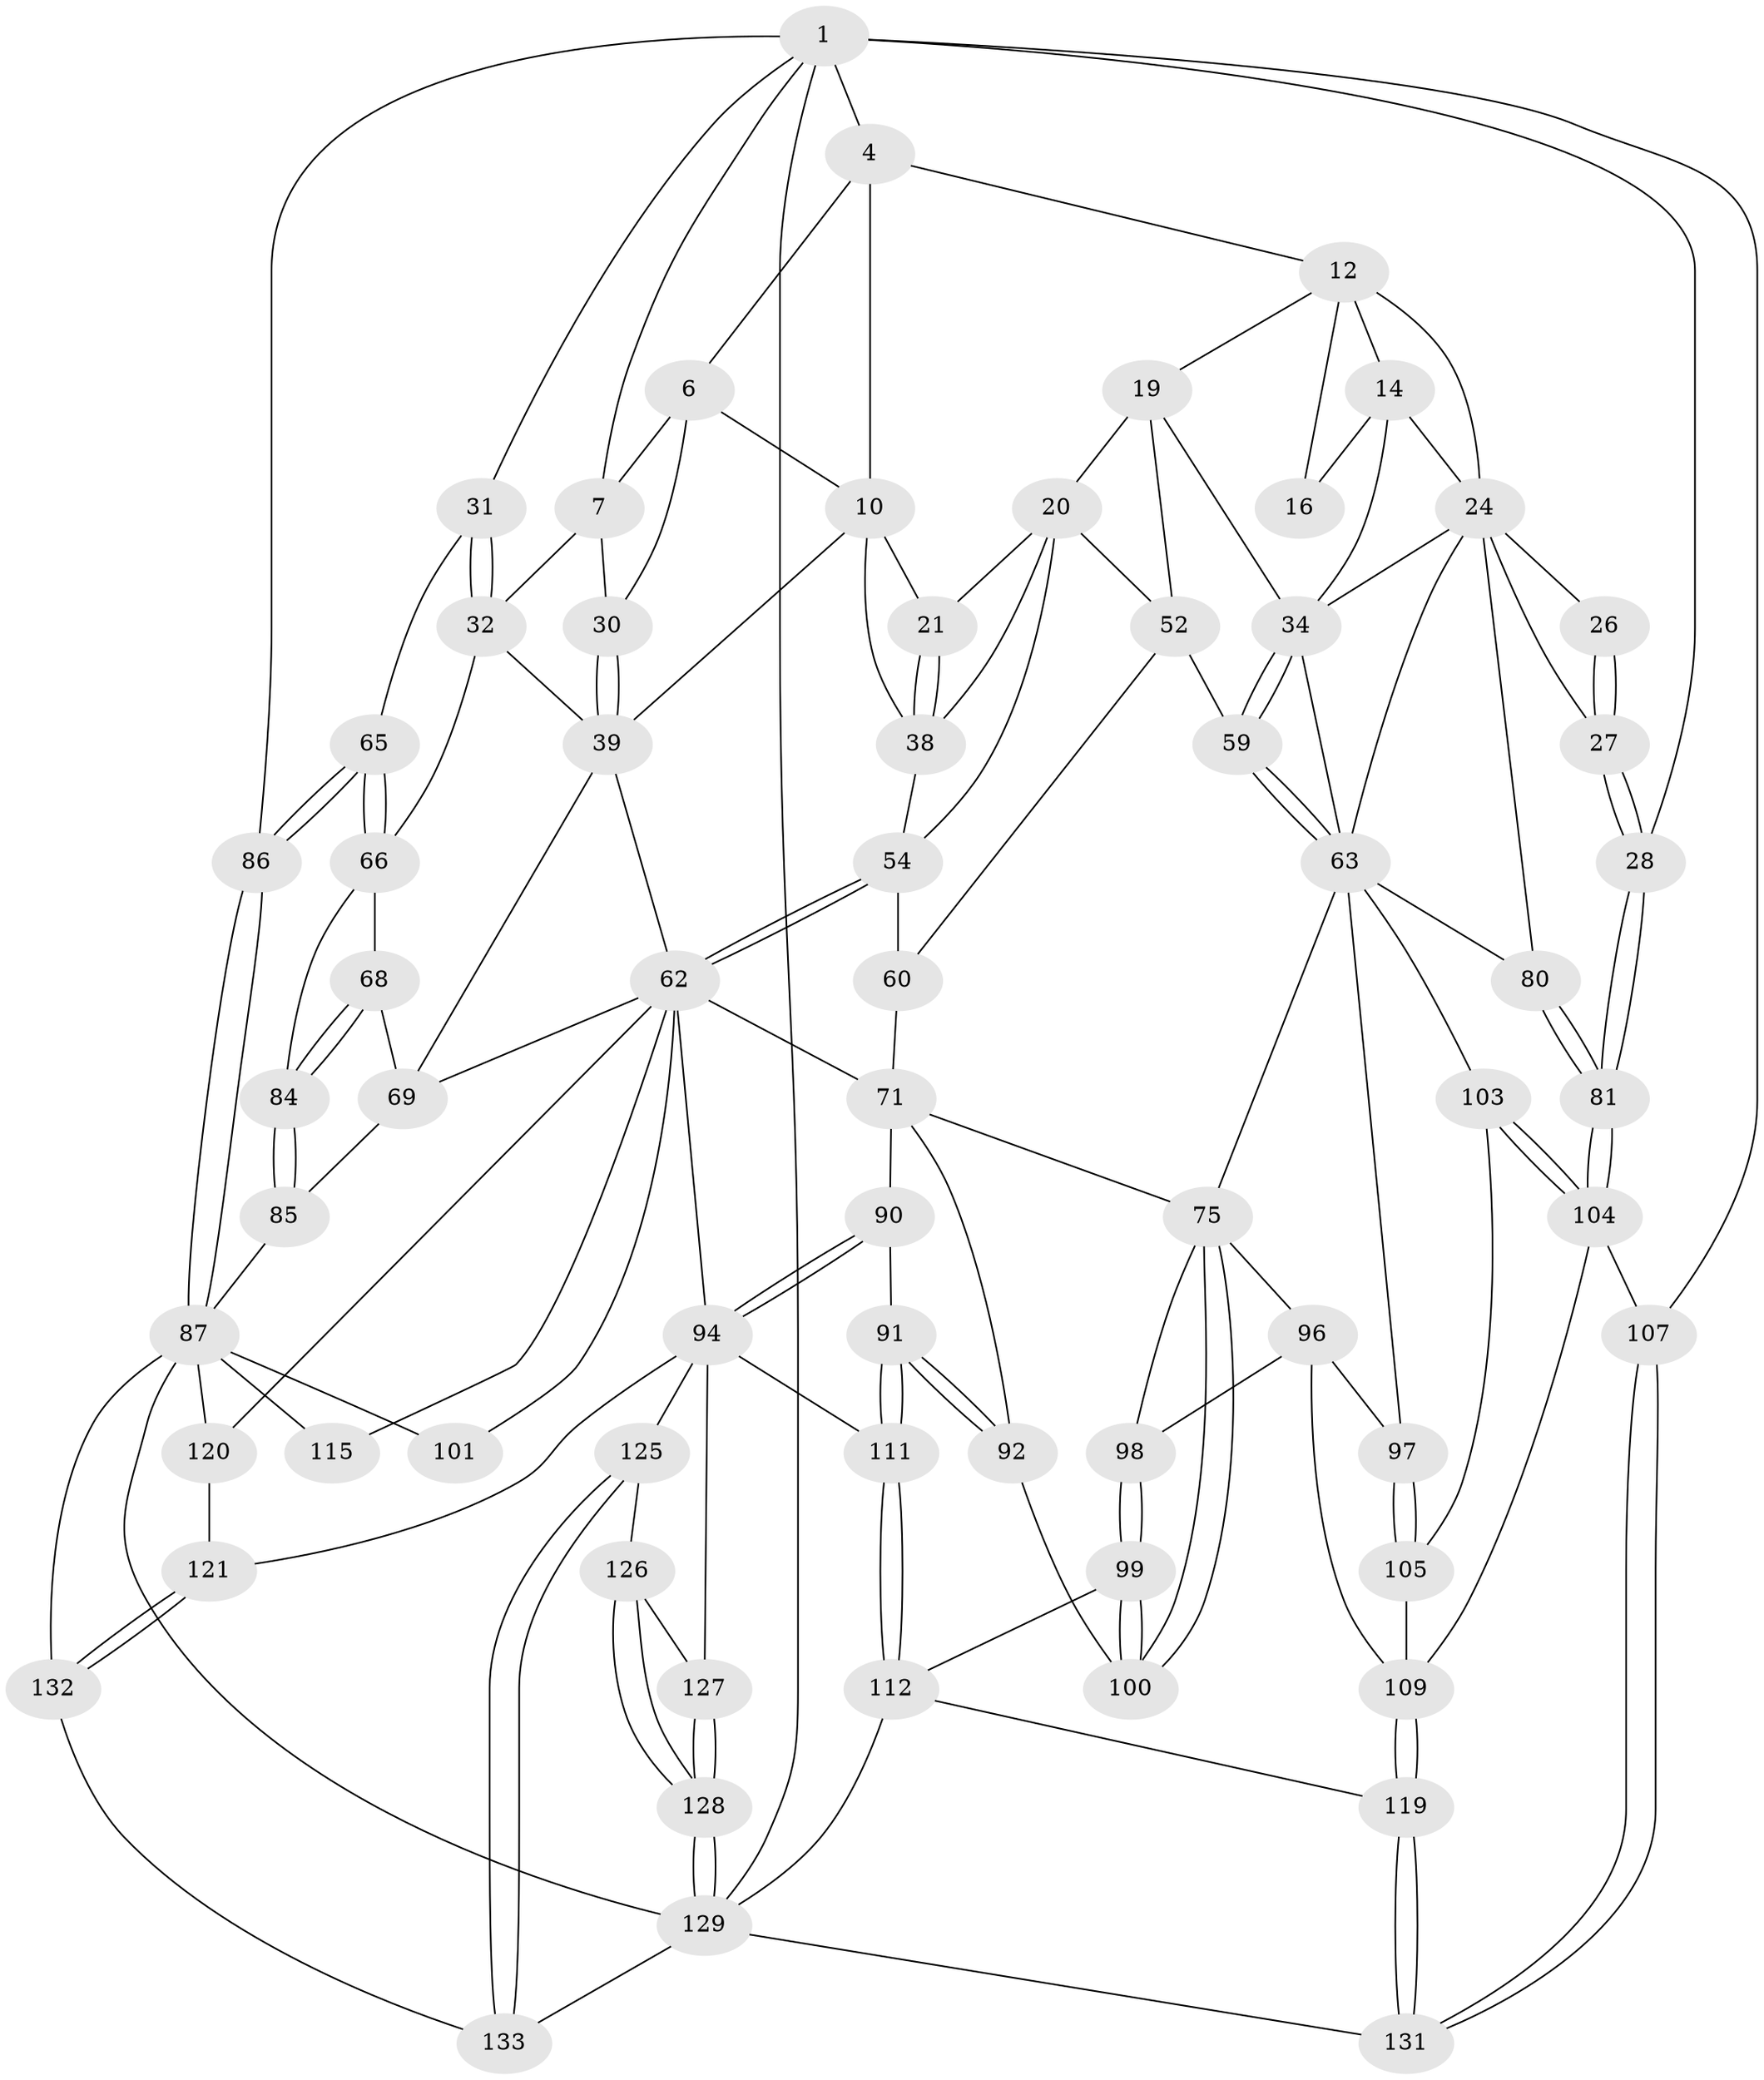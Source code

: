 // original degree distribution, {3: 0.03676470588235294, 6: 0.22058823529411764, 5: 0.5514705882352942, 4: 0.19117647058823528}
// Generated by graph-tools (version 1.1) at 2025/16/03/09/25 04:16:57]
// undirected, 68 vertices, 161 edges
graph export_dot {
graph [start="1"]
  node [color=gray90,style=filled];
  1 [pos="+0.9897137145871533+0",super="+2"];
  4 [pos="+0+0",super="+5"];
  6 [pos="+0.7896314425947146+0",super="+8"];
  7 [pos="+0.9024491206270542+0.08847082800856829",super="+29"];
  10 [pos="+0.7072007982239628+0.13696983101692936",super="+11+36"];
  12 [pos="+0.2844331980212794+0.03694733746819763",super="+17+13"];
  14 [pos="+0.21594121523746296+0.16062166201038217",super="+23+15"];
  16 [pos="+0.27349609144038395+0.10562257593560553"];
  19 [pos="+0.40441611339046707+0.12771389109591982",super="+33"];
  20 [pos="+0.4802822517066405+0.10001773859780433",super="+41"];
  21 [pos="+0.5274416503710521+0.07294544456590633"];
  24 [pos="+0.16922260496974317+0.22083282740899746",super="+45+25"];
  26 [pos="+0.0012313620197345197+0.2686989045136696"];
  27 [pos="+0+0.2973522262574034"];
  28 [pos="+0+0.28836491323149244"];
  30 [pos="+0.8717645879077288+0.23020214074307763"];
  31 [pos="+1+0.25402961848552863"];
  32 [pos="+1+0.24725141365171865",super="+49"];
  34 [pos="+0.30279525118567774+0.30269385894978607",super="+35"];
  38 [pos="+0.5498376016687287+0.19015692626938807",super="+43"];
  39 [pos="+0.7575124367732243+0.3400538682517821",super="+40"];
  52 [pos="+0.44047123375888025+0.347731542381948",super="+58"];
  54 [pos="+0.57622482331996+0.40532848718502895",super="+55"];
  59 [pos="+0.3365149977799528+0.4081165731354597"];
  60 [pos="+0.4887086431478399+0.47661066268212915"];
  62 [pos="+0.7028312781513422+0.39955220572663586",super="+70"];
  63 [pos="+0.2709416986480274+0.529297569205292",super="+64+77"];
  65 [pos="+1+0.5778081070769802"];
  66 [pos="+0.9919104574771458+0.5071158659358279",super="+67"];
  68 [pos="+0.8245468846896161+0.4853774877071326"];
  69 [pos="+0.8141687977377322+0.4836412639758082",super="+78"];
  71 [pos="+0.5608899105469233+0.5512299272672814",super="+72"];
  75 [pos="+0.4256672221418404+0.5745813993380171",super="+76"];
  80 [pos="+0.08513751886313603+0.5096931936959606"];
  81 [pos="+0+0.6103351039951729"];
  84 [pos="+0.8894799393764903+0.5335430406654199"];
  85 [pos="+0.8967189862441634+0.619015057128264"];
  86 [pos="+1+0.7367367341918023"];
  87 [pos="+1+0.7389739920461765",super="+88+116"];
  90 [pos="+0.5612811940340815+0.7047143143042697"];
  91 [pos="+0.5489745465720489+0.7109566182175392"];
  92 [pos="+0.5064531693819889+0.6879790950605801"];
  94 [pos="+0.6374579360042543+0.7219307929513917",super="+117"];
  96 [pos="+0.2544389912670215+0.699666527248319",super="+108"];
  97 [pos="+0.18797865201059433+0.6494831357037025"];
  98 [pos="+0.32648761042149194+0.7033496199666475"];
  99 [pos="+0.39828735347585004+0.7218903943466256"];
  100 [pos="+0.4161353414217018+0.688524655228779"];
  101 [pos="+0.9160941312661406+0.6665053778625348"];
  103 [pos="+0+0.7227880263282384"];
  104 [pos="+0+0.717464506929296",super="+106"];
  105 [pos="+0.13312489445424489+0.7864666544930892"];
  107 [pos="+0+1"];
  109 [pos="+0.2336366858077326+0.8661066241398115",super="+110"];
  111 [pos="+0.48459227707862695+0.8181612616124974"];
  112 [pos="+0.47980258678585136+0.8196832522924944",super="+113"];
  115 [pos="+0.878961756095682+0.7333461220019352"];
  119 [pos="+0.25537337524425574+0.8895591122416645"];
  120 [pos="+0.7878542788150122+0.8292622087560161"];
  121 [pos="+0.7172052553932594+0.8566370540408372"];
  125 [pos="+0.6404264372618648+0.8885478781877298"];
  126 [pos="+0.6347653937376555+0.895938389427757"];
  127 [pos="+0.5528990847491729+0.876902959591266"];
  128 [pos="+0.5773434522573689+1"];
  129 [pos="+0.5449205383488579+1",super="+135+130"];
  131 [pos="+0.3290743195683486+1"];
  132 [pos="+0.7149676932111224+0.9469118342131698"];
  133 [pos="+0.7057914318877556+0.9576036732862424"];
  1 -- 7;
  1 -- 129;
  1 -- 4;
  1 -- 86;
  1 -- 107 [weight=2];
  1 -- 28;
  1 -- 31;
  4 -- 6;
  4 -- 10;
  4 -- 12;
  6 -- 10;
  6 -- 30;
  6 -- 7;
  7 -- 32;
  7 -- 30;
  10 -- 21;
  10 -- 38 [weight=2];
  10 -- 39;
  12 -- 16;
  12 -- 19;
  12 -- 14 [weight=2];
  12 -- 24;
  14 -- 24;
  14 -- 34;
  14 -- 16;
  19 -- 20 [weight=2];
  19 -- 34;
  19 -- 52;
  20 -- 21;
  20 -- 52;
  20 -- 38;
  20 -- 54;
  21 -- 38;
  21 -- 38;
  24 -- 80;
  24 -- 34;
  24 -- 26 [weight=2];
  24 -- 27;
  24 -- 63;
  26 -- 27;
  26 -- 27;
  27 -- 28;
  27 -- 28;
  28 -- 81;
  28 -- 81;
  30 -- 39;
  30 -- 39;
  31 -- 32;
  31 -- 32;
  31 -- 65;
  32 -- 39;
  32 -- 66;
  34 -- 59;
  34 -- 59;
  34 -- 63;
  38 -- 54;
  39 -- 69;
  39 -- 62;
  52 -- 59;
  52 -- 60;
  54 -- 62;
  54 -- 62;
  54 -- 60;
  59 -- 63;
  59 -- 63;
  60 -- 71;
  62 -- 115;
  62 -- 69;
  62 -- 101;
  62 -- 71 [weight=2];
  62 -- 120;
  62 -- 94;
  63 -- 80;
  63 -- 97;
  63 -- 103;
  63 -- 75;
  65 -- 66;
  65 -- 66;
  65 -- 86;
  65 -- 86;
  66 -- 84;
  66 -- 68;
  68 -- 69;
  68 -- 84;
  68 -- 84;
  69 -- 85;
  71 -- 90;
  71 -- 75;
  71 -- 92;
  75 -- 100;
  75 -- 100;
  75 -- 96;
  75 -- 98;
  80 -- 81;
  80 -- 81;
  81 -- 104;
  81 -- 104;
  84 -- 85;
  84 -- 85;
  85 -- 87;
  86 -- 87;
  86 -- 87;
  87 -- 101;
  87 -- 129;
  87 -- 115;
  87 -- 132;
  87 -- 120;
  90 -- 91;
  90 -- 94;
  90 -- 94;
  91 -- 92;
  91 -- 92;
  91 -- 111;
  91 -- 111;
  92 -- 100;
  94 -- 121;
  94 -- 127;
  94 -- 125;
  94 -- 111;
  96 -- 97;
  96 -- 98;
  96 -- 109;
  97 -- 105;
  97 -- 105;
  98 -- 99;
  98 -- 99;
  99 -- 100;
  99 -- 100;
  99 -- 112;
  103 -- 104;
  103 -- 104;
  103 -- 105;
  104 -- 107;
  104 -- 109;
  105 -- 109;
  107 -- 131;
  107 -- 131;
  109 -- 119;
  109 -- 119;
  111 -- 112;
  111 -- 112;
  112 -- 119;
  112 -- 129;
  119 -- 131;
  119 -- 131;
  120 -- 121;
  121 -- 132;
  121 -- 132;
  125 -- 126;
  125 -- 133;
  125 -- 133;
  126 -- 127;
  126 -- 128;
  126 -- 128;
  127 -- 128;
  127 -- 128;
  128 -- 129;
  128 -- 129;
  129 -- 133;
  129 -- 131;
  132 -- 133;
}
